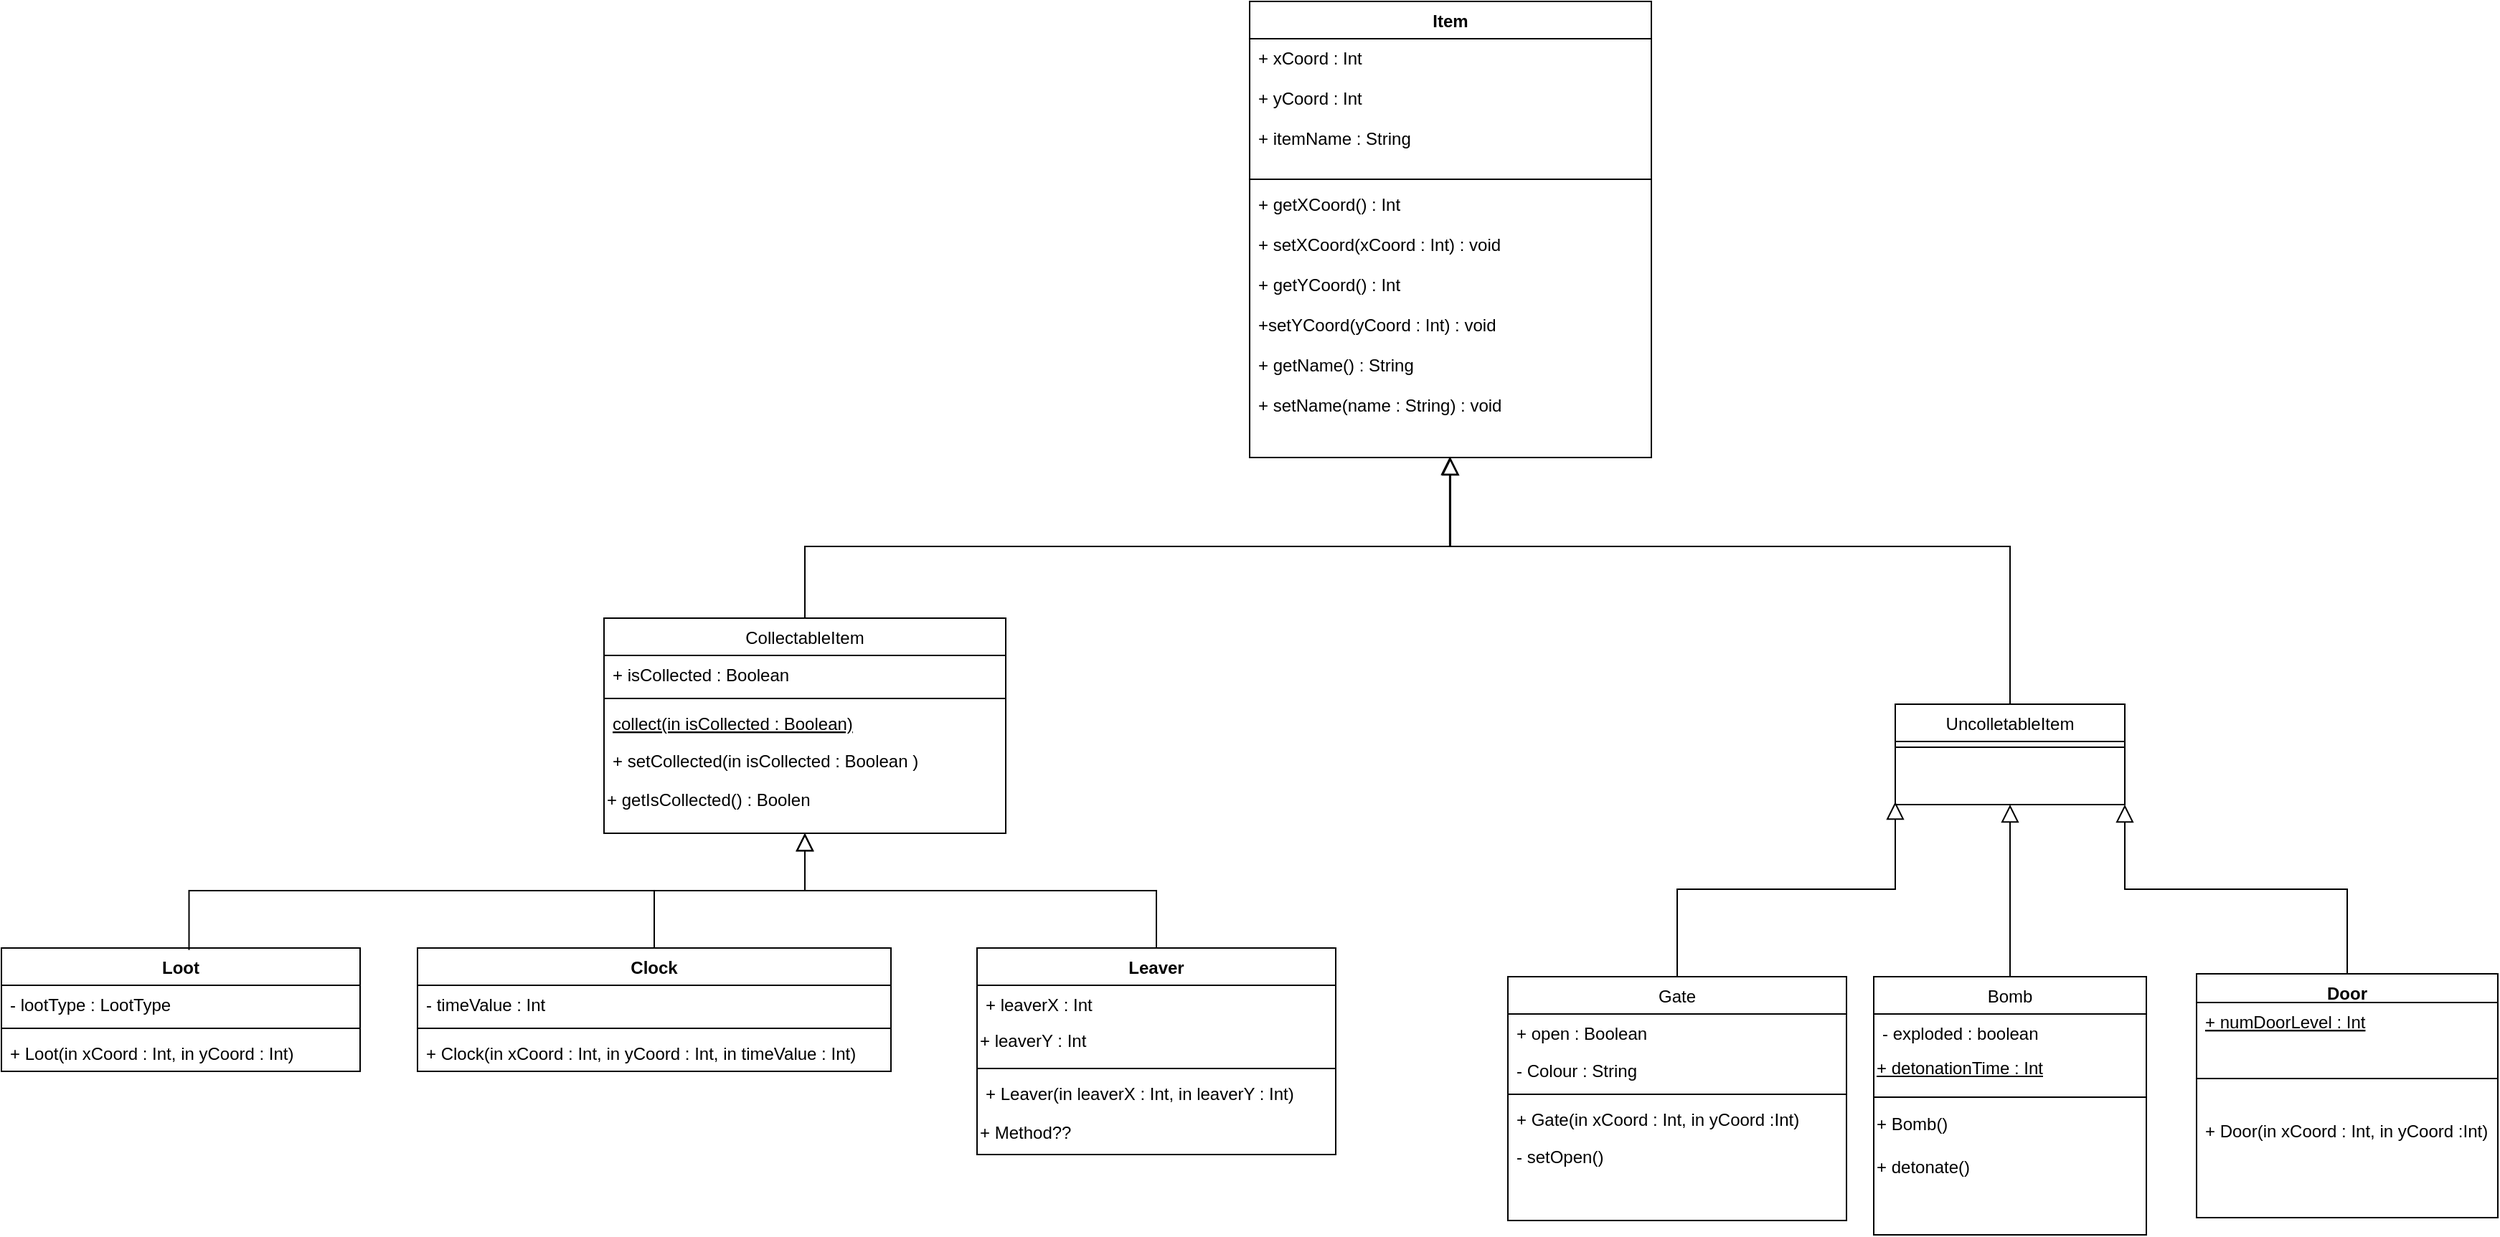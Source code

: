 <mxfile version="20.5.1" type="device"><diagram id="C5RBs43oDa-KdzZeNtuy" name="Page-1"><mxGraphModel dx="2863" dy="1991" grid="1" gridSize="10" guides="1" tooltips="1" connect="1" arrows="1" fold="1" page="1" pageScale="1" pageWidth="1169" pageHeight="827" math="0" shadow="0"><root><mxCell id="WIyWlLk6GJQsqaUBKTNV-0"/><mxCell id="WIyWlLk6GJQsqaUBKTNV-1" parent="WIyWlLk6GJQsqaUBKTNV-0"/><mxCell id="zkfFHV4jXpPFQw0GAbJ--6" value="CollectableItem" style="swimlane;fontStyle=0;align=center;verticalAlign=top;childLayout=stackLayout;horizontal=1;startSize=26;horizontalStack=0;resizeParent=1;resizeLast=0;collapsible=1;marginBottom=0;rounded=0;shadow=0;strokeWidth=1;" parent="WIyWlLk6GJQsqaUBKTNV-1" vertex="1"><mxGeometry x="130" y="40" width="280" height="150" as="geometry"><mxRectangle x="130" y="380" width="160" height="26" as="alternateBounds"/></mxGeometry></mxCell><mxCell id="zkfFHV4jXpPFQw0GAbJ--7" value="+ isCollected : Boolean" style="text;align=left;verticalAlign=top;spacingLeft=4;spacingRight=4;overflow=hidden;rotatable=0;points=[[0,0.5],[1,0.5]];portConstraint=eastwest;" parent="zkfFHV4jXpPFQw0GAbJ--6" vertex="1"><mxGeometry y="26" width="280" height="26" as="geometry"/></mxCell><mxCell id="zkfFHV4jXpPFQw0GAbJ--9" value="" style="line;html=1;strokeWidth=1;align=left;verticalAlign=middle;spacingTop=-1;spacingLeft=3;spacingRight=3;rotatable=0;labelPosition=right;points=[];portConstraint=eastwest;" parent="zkfFHV4jXpPFQw0GAbJ--6" vertex="1"><mxGeometry y="52" width="280" height="8" as="geometry"/></mxCell><mxCell id="zkfFHV4jXpPFQw0GAbJ--10" value="collect(in isCollected : Boolean)" style="text;align=left;verticalAlign=top;spacingLeft=4;spacingRight=4;overflow=hidden;rotatable=0;points=[[0,0.5],[1,0.5]];portConstraint=eastwest;fontStyle=4" parent="zkfFHV4jXpPFQw0GAbJ--6" vertex="1"><mxGeometry y="60" width="280" height="26" as="geometry"/></mxCell><mxCell id="zkfFHV4jXpPFQw0GAbJ--11" value="+ setCollected(in isCollected : Boolean )" style="text;align=left;verticalAlign=top;spacingLeft=4;spacingRight=4;overflow=hidden;rotatable=0;points=[[0,0.5],[1,0.5]];portConstraint=eastwest;" parent="zkfFHV4jXpPFQw0GAbJ--6" vertex="1"><mxGeometry y="86" width="280" height="26" as="geometry"/></mxCell><mxCell id="fOTB7LulAstjsV63gC39-5" value="&lt;div align=&quot;left&quot;&gt;+ getIsCollected() : Boolen&lt;br&gt;&lt;/div&gt;" style="text;html=1;align=left;verticalAlign=middle;resizable=0;points=[];autosize=1;strokeColor=none;fillColor=none;" vertex="1" parent="zkfFHV4jXpPFQw0GAbJ--6"><mxGeometry y="112" width="280" height="30" as="geometry"/></mxCell><mxCell id="zkfFHV4jXpPFQw0GAbJ--12" value="" style="endArrow=block;endSize=10;endFill=0;shadow=0;strokeWidth=1;rounded=0;edgeStyle=elbowEdgeStyle;elbow=vertical;" parent="WIyWlLk6GJQsqaUBKTNV-1" source="zkfFHV4jXpPFQw0GAbJ--6" target="fOTB7LulAstjsV63gC39-3" edge="1"><mxGeometry width="160" relative="1" as="geometry"><mxPoint x="210" y="-117" as="sourcePoint"/><mxPoint x="280" y="-60" as="targetPoint"/><Array as="points"><mxPoint x="500" y="-10"/></Array></mxGeometry></mxCell><mxCell id="zkfFHV4jXpPFQw0GAbJ--13" value="UncolletableItem" style="swimlane;fontStyle=0;align=center;verticalAlign=top;childLayout=stackLayout;horizontal=1;startSize=26;horizontalStack=0;resizeParent=1;resizeLast=0;collapsible=1;marginBottom=0;rounded=0;shadow=0;strokeWidth=1;" parent="WIyWlLk6GJQsqaUBKTNV-1" vertex="1"><mxGeometry x="1030" y="100" width="160" height="70" as="geometry"><mxRectangle x="340" y="380" width="170" height="26" as="alternateBounds"/></mxGeometry></mxCell><mxCell id="zkfFHV4jXpPFQw0GAbJ--15" value="" style="line;html=1;strokeWidth=1;align=left;verticalAlign=middle;spacingTop=-1;spacingLeft=3;spacingRight=3;rotatable=0;labelPosition=right;points=[];portConstraint=eastwest;" parent="zkfFHV4jXpPFQw0GAbJ--13" vertex="1"><mxGeometry y="26" width="160" height="8" as="geometry"/></mxCell><mxCell id="zkfFHV4jXpPFQw0GAbJ--16" value="" style="endArrow=block;endSize=10;endFill=0;shadow=0;strokeWidth=1;rounded=0;edgeStyle=elbowEdgeStyle;elbow=vertical;exitX=0.5;exitY=0;exitDx=0;exitDy=0;entryX=0.498;entryY=0.998;entryDx=0;entryDy=0;entryPerimeter=0;" parent="WIyWlLk6GJQsqaUBKTNV-1" source="zkfFHV4jXpPFQw0GAbJ--13" target="fOTB7LulAstjsV63gC39-3" edge="1"><mxGeometry width="160" relative="1" as="geometry"><mxPoint x="800" y="94" as="sourcePoint"/><mxPoint x="500" as="targetPoint"/><Array as="points"><mxPoint x="910" y="-10"/><mxPoint x="460" y="-70"/></Array></mxGeometry></mxCell><mxCell id="fOTB7LulAstjsV63gC39-0" value="Item" style="swimlane;fontStyle=1;align=center;verticalAlign=top;childLayout=stackLayout;horizontal=1;startSize=26;horizontalStack=0;resizeParent=1;resizeParentMax=0;resizeLast=0;collapsible=1;marginBottom=0;" vertex="1" parent="WIyWlLk6GJQsqaUBKTNV-1"><mxGeometry x="580" y="-390" width="280" height="318" as="geometry"/></mxCell><mxCell id="fOTB7LulAstjsV63gC39-1" value="+ xCoord : Int&#xA;&#xA;+ yCoord : Int&#xA;&#xA;+ itemName : String &#xA;&#xA;" style="text;strokeColor=none;fillColor=none;align=left;verticalAlign=top;spacingLeft=4;spacingRight=4;overflow=hidden;rotatable=0;points=[[0,0.5],[1,0.5]];portConstraint=eastwest;" vertex="1" parent="fOTB7LulAstjsV63gC39-0"><mxGeometry y="26" width="280" height="94" as="geometry"/></mxCell><mxCell id="fOTB7LulAstjsV63gC39-2" value="" style="line;strokeWidth=1;fillColor=none;align=left;verticalAlign=middle;spacingTop=-1;spacingLeft=3;spacingRight=3;rotatable=0;labelPosition=right;points=[];portConstraint=eastwest;strokeColor=inherit;" vertex="1" parent="fOTB7LulAstjsV63gC39-0"><mxGeometry y="120" width="280" height="8" as="geometry"/></mxCell><mxCell id="fOTB7LulAstjsV63gC39-3" value="+ getXCoord() : Int&#xA;&#xA;+ setXCoord(xCoord : Int) : void&#xA;&#xA;+ getYCoord() : Int&#xA;&#xA;+setYCoord(yCoord : Int) : void&#xA;&#xA;+ getName() : String&#xA;&#xA;+ setName(name : String) : void&#xA;" style="text;strokeColor=none;fillColor=none;align=left;verticalAlign=top;spacingLeft=4;spacingRight=4;overflow=hidden;rotatable=0;points=[[0,0.5],[1,0.5]];portConstraint=eastwest;" vertex="1" parent="fOTB7LulAstjsV63gC39-0"><mxGeometry y="128" width="280" height="190" as="geometry"/></mxCell><mxCell id="fOTB7LulAstjsV63gC39-10" value="Gate" style="swimlane;fontStyle=0;align=center;verticalAlign=top;childLayout=stackLayout;horizontal=1;startSize=26;horizontalStack=0;resizeParent=1;resizeLast=0;collapsible=1;marginBottom=0;rounded=0;shadow=0;strokeWidth=1;" vertex="1" parent="WIyWlLk6GJQsqaUBKTNV-1"><mxGeometry x="760" y="290" width="236" height="170" as="geometry"><mxRectangle x="508" y="120" width="160" height="26" as="alternateBounds"/></mxGeometry></mxCell><mxCell id="fOTB7LulAstjsV63gC39-11" value="+ open : Boolean" style="text;align=left;verticalAlign=top;spacingLeft=4;spacingRight=4;overflow=hidden;rotatable=0;points=[[0,0.5],[1,0.5]];portConstraint=eastwest;" vertex="1" parent="fOTB7LulAstjsV63gC39-10"><mxGeometry y="26" width="236" height="26" as="geometry"/></mxCell><mxCell id="fOTB7LulAstjsV63gC39-12" value="- Colour : String" style="text;align=left;verticalAlign=top;spacingLeft=4;spacingRight=4;overflow=hidden;rotatable=0;points=[[0,0.5],[1,0.5]];portConstraint=eastwest;rounded=0;shadow=0;html=0;" vertex="1" parent="fOTB7LulAstjsV63gC39-10"><mxGeometry y="52" width="236" height="26" as="geometry"/></mxCell><mxCell id="fOTB7LulAstjsV63gC39-13" value="" style="line;html=1;strokeWidth=1;align=left;verticalAlign=middle;spacingTop=-1;spacingLeft=3;spacingRight=3;rotatable=0;labelPosition=right;points=[];portConstraint=eastwest;" vertex="1" parent="fOTB7LulAstjsV63gC39-10"><mxGeometry y="78" width="236" height="8" as="geometry"/></mxCell><mxCell id="fOTB7LulAstjsV63gC39-14" value="+ Gate(in xCoord : Int, in yCoord :Int)" style="text;align=left;verticalAlign=top;spacingLeft=4;spacingRight=4;overflow=hidden;rotatable=0;points=[[0,0.5],[1,0.5]];portConstraint=eastwest;" vertex="1" parent="fOTB7LulAstjsV63gC39-10"><mxGeometry y="86" width="236" height="26" as="geometry"/></mxCell><mxCell id="fOTB7LulAstjsV63gC39-15" value="- setOpen() " style="text;align=left;verticalAlign=top;spacingLeft=4;spacingRight=4;overflow=hidden;rotatable=0;points=[[0,0.5],[1,0.5]];portConstraint=eastwest;" vertex="1" parent="fOTB7LulAstjsV63gC39-10"><mxGeometry y="112" width="236" height="26" as="geometry"/></mxCell><mxCell id="fOTB7LulAstjsV63gC39-23" value="Bomb" style="swimlane;fontStyle=0;align=center;verticalAlign=top;childLayout=stackLayout;horizontal=1;startSize=26;horizontalStack=0;resizeParent=1;resizeLast=0;collapsible=1;marginBottom=0;rounded=0;shadow=0;strokeWidth=1;" vertex="1" parent="WIyWlLk6GJQsqaUBKTNV-1"><mxGeometry x="1015" y="290" width="190" height="180" as="geometry"><mxRectangle x="130" y="380" width="160" height="26" as="alternateBounds"/></mxGeometry></mxCell><mxCell id="fOTB7LulAstjsV63gC39-24" value="- exploded : boolean" style="text;align=left;verticalAlign=top;spacingLeft=4;spacingRight=4;overflow=hidden;rotatable=0;points=[[0,0.5],[1,0.5]];portConstraint=eastwest;" vertex="1" parent="fOTB7LulAstjsV63gC39-23"><mxGeometry y="26" width="190" height="24" as="geometry"/></mxCell><mxCell id="fOTB7LulAstjsV63gC39-29" value="&lt;u&gt;+ detonationTime : Int&lt;br&gt;&lt;/u&gt;" style="text;whiteSpace=wrap;html=1;" vertex="1" parent="fOTB7LulAstjsV63gC39-23"><mxGeometry y="50" width="190" height="30" as="geometry"/></mxCell><mxCell id="fOTB7LulAstjsV63gC39-25" value="" style="line;html=1;strokeWidth=1;align=left;verticalAlign=middle;spacingTop=-1;spacingLeft=3;spacingRight=3;rotatable=0;labelPosition=right;points=[];portConstraint=eastwest;" vertex="1" parent="fOTB7LulAstjsV63gC39-23"><mxGeometry y="80" width="190" height="8" as="geometry"/></mxCell><mxCell id="fOTB7LulAstjsV63gC39-28" value="+ Bomb()" style="text;html=1;align=left;verticalAlign=middle;resizable=0;points=[];autosize=1;strokeColor=none;fillColor=none;" vertex="1" parent="fOTB7LulAstjsV63gC39-23"><mxGeometry y="88" width="190" height="30" as="geometry"/></mxCell><mxCell id="fOTB7LulAstjsV63gC39-30" value="+ detonate()" style="text;html=1;align=left;verticalAlign=middle;resizable=0;points=[];autosize=1;strokeColor=none;fillColor=none;" vertex="1" parent="fOTB7LulAstjsV63gC39-23"><mxGeometry y="118" width="190" height="30" as="geometry"/></mxCell><mxCell id="fOTB7LulAstjsV63gC39-31" value="" style="endArrow=block;endSize=10;endFill=0;shadow=0;strokeWidth=1;rounded=0;edgeStyle=elbowEdgeStyle;elbow=vertical;entryX=0.5;entryY=1;entryDx=0;entryDy=0;exitX=0.5;exitY=0;exitDx=0;exitDy=0;" edge="1" parent="WIyWlLk6GJQsqaUBKTNV-1" source="fOTB7LulAstjsV63gC39-23" target="zkfFHV4jXpPFQw0GAbJ--13"><mxGeometry width="160" relative="1" as="geometry"><mxPoint x="1120" y="110" as="sourcePoint"/><mxPoint x="810" y="8" as="targetPoint"/></mxGeometry></mxCell><mxCell id="fOTB7LulAstjsV63gC39-34" value="Door" style="swimlane;fontStyle=1;align=center;verticalAlign=top;childLayout=stackLayout;horizontal=1;startSize=20;horizontalStack=0;resizeParent=1;resizeParentMax=0;resizeLast=0;collapsible=1;marginBottom=0;" vertex="1" parent="WIyWlLk6GJQsqaUBKTNV-1"><mxGeometry x="1240" y="288" width="210" height="170" as="geometry"/></mxCell><mxCell id="fOTB7LulAstjsV63gC39-35" value="+ numDoorLevel : Int&#xA;" style="text;strokeColor=none;fillColor=none;align=left;verticalAlign=top;spacingLeft=4;spacingRight=4;overflow=hidden;rotatable=0;points=[[0,0.5],[1,0.5]];portConstraint=eastwest;fontStyle=4" vertex="1" parent="fOTB7LulAstjsV63gC39-34"><mxGeometry y="20" width="210" height="30" as="geometry"/></mxCell><mxCell id="fOTB7LulAstjsV63gC39-36" value="" style="line;strokeWidth=1;fillColor=none;align=left;verticalAlign=middle;spacingTop=-1;spacingLeft=3;spacingRight=3;rotatable=0;labelPosition=right;points=[];portConstraint=eastwest;strokeColor=inherit;" vertex="1" parent="fOTB7LulAstjsV63gC39-34"><mxGeometry y="50" width="210" height="46" as="geometry"/></mxCell><mxCell id="fOTB7LulAstjsV63gC39-37" value="+ Door(in xCoord : Int, in yCoord :Int)" style="text;strokeColor=none;fillColor=none;align=left;verticalAlign=top;spacingLeft=4;spacingRight=4;overflow=hidden;rotatable=0;points=[[0,0.5],[1,0.5]];portConstraint=eastwest;" vertex="1" parent="fOTB7LulAstjsV63gC39-34"><mxGeometry y="96" width="210" height="74" as="geometry"/></mxCell><mxCell id="fOTB7LulAstjsV63gC39-38" value="" style="endArrow=block;endSize=10;endFill=0;shadow=0;strokeWidth=1;rounded=0;edgeStyle=elbowEdgeStyle;elbow=vertical;entryX=1;entryY=1;entryDx=0;entryDy=0;exitX=0.5;exitY=0;exitDx=0;exitDy=0;" edge="1" parent="WIyWlLk6GJQsqaUBKTNV-1" source="fOTB7LulAstjsV63gC39-34" target="zkfFHV4jXpPFQw0GAbJ--13"><mxGeometry width="160" relative="1" as="geometry"><mxPoint x="1120" y="300" as="sourcePoint"/><mxPoint x="1120" y="180.0" as="targetPoint"/></mxGeometry></mxCell><mxCell id="fOTB7LulAstjsV63gC39-39" value="" style="endArrow=block;endSize=10;endFill=0;shadow=0;strokeWidth=1;rounded=0;edgeStyle=elbowEdgeStyle;elbow=vertical;entryX=0.5;entryY=1;entryDx=0;entryDy=0;exitX=0.5;exitY=0;exitDx=0;exitDy=0;" edge="1" parent="WIyWlLk6GJQsqaUBKTNV-1" source="fOTB7LulAstjsV63gC39-10"><mxGeometry width="160" relative="1" as="geometry"><mxPoint x="1030" y="288" as="sourcePoint"/><mxPoint x="1030" y="168.0" as="targetPoint"/></mxGeometry></mxCell><mxCell id="fOTB7LulAstjsV63gC39-40" value="Loot" style="swimlane;fontStyle=1;align=center;verticalAlign=top;childLayout=stackLayout;horizontal=1;startSize=26;horizontalStack=0;resizeParent=1;resizeParentMax=0;resizeLast=0;collapsible=1;marginBottom=0;" vertex="1" parent="WIyWlLk6GJQsqaUBKTNV-1"><mxGeometry x="-290" y="270" width="250" height="86" as="geometry"/></mxCell><mxCell id="fOTB7LulAstjsV63gC39-41" value="- lootType : LootType" style="text;strokeColor=none;fillColor=none;align=left;verticalAlign=top;spacingLeft=4;spacingRight=4;overflow=hidden;rotatable=0;points=[[0,0.5],[1,0.5]];portConstraint=eastwest;" vertex="1" parent="fOTB7LulAstjsV63gC39-40"><mxGeometry y="26" width="250" height="26" as="geometry"/></mxCell><mxCell id="fOTB7LulAstjsV63gC39-42" value="" style="line;strokeWidth=1;fillColor=none;align=left;verticalAlign=middle;spacingTop=-1;spacingLeft=3;spacingRight=3;rotatable=0;labelPosition=right;points=[];portConstraint=eastwest;strokeColor=inherit;" vertex="1" parent="fOTB7LulAstjsV63gC39-40"><mxGeometry y="52" width="250" height="8" as="geometry"/></mxCell><mxCell id="fOTB7LulAstjsV63gC39-43" value="+ Loot(in xCoord : Int, in yCoord : Int)" style="text;strokeColor=none;fillColor=none;align=left;verticalAlign=top;spacingLeft=4;spacingRight=4;overflow=hidden;rotatable=0;points=[[0,0.5],[1,0.5]];portConstraint=eastwest;" vertex="1" parent="fOTB7LulAstjsV63gC39-40"><mxGeometry y="60" width="250" height="26" as="geometry"/></mxCell><mxCell id="fOTB7LulAstjsV63gC39-48" value="Clock" style="swimlane;fontStyle=1;align=center;verticalAlign=top;childLayout=stackLayout;horizontal=1;startSize=26;horizontalStack=0;resizeParent=1;resizeParentMax=0;resizeLast=0;collapsible=1;marginBottom=0;" vertex="1" parent="WIyWlLk6GJQsqaUBKTNV-1"><mxGeometry y="270" width="330" height="86" as="geometry"/></mxCell><mxCell id="fOTB7LulAstjsV63gC39-49" value="- timeValue : Int" style="text;strokeColor=none;fillColor=none;align=left;verticalAlign=top;spacingLeft=4;spacingRight=4;overflow=hidden;rotatable=0;points=[[0,0.5],[1,0.5]];portConstraint=eastwest;" vertex="1" parent="fOTB7LulAstjsV63gC39-48"><mxGeometry y="26" width="330" height="26" as="geometry"/></mxCell><mxCell id="fOTB7LulAstjsV63gC39-50" value="" style="line;strokeWidth=1;fillColor=none;align=left;verticalAlign=middle;spacingTop=-1;spacingLeft=3;spacingRight=3;rotatable=0;labelPosition=right;points=[];portConstraint=eastwest;strokeColor=inherit;" vertex="1" parent="fOTB7LulAstjsV63gC39-48"><mxGeometry y="52" width="330" height="8" as="geometry"/></mxCell><mxCell id="fOTB7LulAstjsV63gC39-51" value="+ Clock(in xCoord : Int, in yCoord : Int, in timeValue : Int)" style="text;strokeColor=none;fillColor=none;align=left;verticalAlign=top;spacingLeft=4;spacingRight=4;overflow=hidden;rotatable=0;points=[[0,0.5],[1,0.5]];portConstraint=eastwest;" vertex="1" parent="fOTB7LulAstjsV63gC39-48"><mxGeometry y="60" width="330" height="26" as="geometry"/></mxCell><mxCell id="fOTB7LulAstjsV63gC39-53" value="" style="endArrow=block;endSize=10;endFill=0;shadow=0;strokeWidth=1;rounded=0;edgeStyle=elbowEdgeStyle;elbow=vertical;entryX=0.5;entryY=1;entryDx=0;entryDy=0;exitX=0.523;exitY=0.016;exitDx=0;exitDy=0;exitPerimeter=0;" edge="1" parent="WIyWlLk6GJQsqaUBKTNV-1" source="fOTB7LulAstjsV63gC39-40" target="zkfFHV4jXpPFQw0GAbJ--6"><mxGeometry width="160" relative="1" as="geometry"><mxPoint x="40" y="260" as="sourcePoint"/><mxPoint x="330" y="-52" as="targetPoint"/><Array as="points"><mxPoint x="160" y="230"/></Array></mxGeometry></mxCell><mxCell id="fOTB7LulAstjsV63gC39-55" value="" style="endArrow=block;endSize=10;endFill=0;shadow=0;strokeWidth=1;rounded=0;edgeStyle=elbowEdgeStyle;elbow=vertical;exitX=0.5;exitY=0;exitDx=0;exitDy=0;" edge="1" parent="WIyWlLk6GJQsqaUBKTNV-1" source="fOTB7LulAstjsV63gC39-48"><mxGeometry width="160" relative="1" as="geometry"><mxPoint x="355" y="270" as="sourcePoint"/><mxPoint x="270" y="190" as="targetPoint"/></mxGeometry></mxCell><mxCell id="fOTB7LulAstjsV63gC39-56" value="Leaver" style="swimlane;fontStyle=1;align=center;verticalAlign=top;childLayout=stackLayout;horizontal=1;startSize=26;horizontalStack=0;resizeParent=1;resizeParentMax=0;resizeLast=0;collapsible=1;marginBottom=0;" vertex="1" parent="WIyWlLk6GJQsqaUBKTNV-1"><mxGeometry x="390" y="270" width="250" height="144" as="geometry"/></mxCell><mxCell id="fOTB7LulAstjsV63gC39-57" value="+ leaverX : Int&#xA;" style="text;strokeColor=none;fillColor=none;align=left;verticalAlign=top;spacingLeft=4;spacingRight=4;overflow=hidden;rotatable=0;points=[[0,0.5],[1,0.5]];portConstraint=eastwest;" vertex="1" parent="fOTB7LulAstjsV63gC39-56"><mxGeometry y="26" width="250" height="24" as="geometry"/></mxCell><mxCell id="fOTB7LulAstjsV63gC39-60" value="+ leaverY : Int" style="text;html=1;align=left;verticalAlign=middle;resizable=0;points=[];autosize=1;strokeColor=none;fillColor=none;" vertex="1" parent="fOTB7LulAstjsV63gC39-56"><mxGeometry y="50" width="250" height="30" as="geometry"/></mxCell><mxCell id="fOTB7LulAstjsV63gC39-58" value="" style="line;strokeWidth=1;fillColor=none;align=left;verticalAlign=middle;spacingTop=-1;spacingLeft=3;spacingRight=3;rotatable=0;labelPosition=right;points=[];portConstraint=eastwest;strokeColor=inherit;" vertex="1" parent="fOTB7LulAstjsV63gC39-56"><mxGeometry y="80" width="250" height="8" as="geometry"/></mxCell><mxCell id="fOTB7LulAstjsV63gC39-59" value="+ Leaver(in leaverX : Int, in leaverY : Int)" style="text;strokeColor=none;fillColor=none;align=left;verticalAlign=top;spacingLeft=4;spacingRight=4;overflow=hidden;rotatable=0;points=[[0,0.5],[1,0.5]];portConstraint=eastwest;" vertex="1" parent="fOTB7LulAstjsV63gC39-56"><mxGeometry y="88" width="250" height="26" as="geometry"/></mxCell><mxCell id="fOTB7LulAstjsV63gC39-61" value="+ Method?? " style="text;html=1;align=left;verticalAlign=middle;resizable=0;points=[];autosize=1;strokeColor=none;fillColor=none;" vertex="1" parent="fOTB7LulAstjsV63gC39-56"><mxGeometry y="114" width="250" height="30" as="geometry"/></mxCell><mxCell id="fOTB7LulAstjsV63gC39-63" value="" style="endArrow=block;endSize=10;endFill=0;shadow=0;strokeWidth=1;rounded=0;edgeStyle=elbowEdgeStyle;elbow=vertical;exitX=0.5;exitY=0;exitDx=0;exitDy=0;" edge="1" parent="WIyWlLk6GJQsqaUBKTNV-1" source="fOTB7LulAstjsV63gC39-56"><mxGeometry width="160" relative="1" as="geometry"><mxPoint x="175" y="280" as="sourcePoint"/><mxPoint x="270" y="190" as="targetPoint"/></mxGeometry></mxCell></root></mxGraphModel></diagram></mxfile>